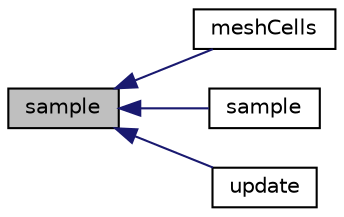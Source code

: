 digraph "sample"
{
  bgcolor="transparent";
  edge [fontname="Helvetica",fontsize="10",labelfontname="Helvetica",labelfontsize="10"];
  node [fontname="Helvetica",fontsize="10",shape=record];
  rankdir="LR";
  Node1 [label="sample",height=0.2,width=0.4,color="black", fillcolor="grey75", style="filled", fontcolor="black"];
  Node1 -> Node2 [dir="back",color="midnightblue",fontsize="10",style="solid",fontname="Helvetica"];
  Node2 [label="meshCells",height=0.2,width=0.4,color="black",URL="$a02229.html#ad042cc0855b543ab7596715741ab8311",tooltip="For every face original cell in mesh. "];
  Node1 -> Node3 [dir="back",color="midnightblue",fontsize="10",style="solid",fontname="Helvetica"];
  Node3 [label="sample",height=0.2,width=0.4,color="black",URL="$a02229.html#a43b5a62eb25c8ade02a7233f2dc866a9",tooltip="Sample field on surface. "];
  Node1 -> Node4 [dir="back",color="midnightblue",fontsize="10",style="solid",fontname="Helvetica"];
  Node4 [label="update",height=0.2,width=0.4,color="black",URL="$a02229.html#aa2aac016e2bf7b5bd2b271786c2791aa",tooltip="Update the surface as required. "];
}

